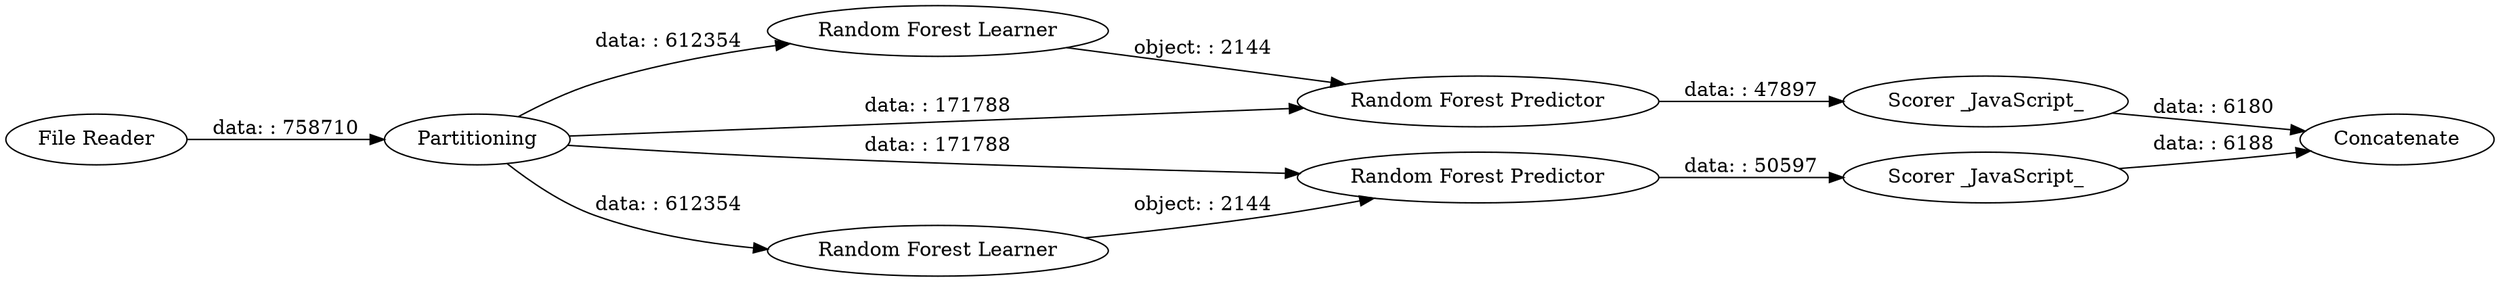 digraph {
	"1446052252682280442_2" [label="Random Forest Learner"]
	"1446052252682280442_3" [label="Random Forest Predictor"]
	"1446052252682280442_9" [label="Random Forest Predictor"]
	"1446052252682280442_1" [label="File Reader"]
	"1446052252682280442_4" [label=Partitioning]
	"1446052252682280442_11" [label=Concatenate]
	"1446052252682280442_6" [label="Random Forest Learner"]
	"1446052252682280442_8" [label="Scorer _JavaScript_"]
	"1446052252682280442_10" [label="Scorer _JavaScript_"]
	"1446052252682280442_1" -> "1446052252682280442_4" [label="data: : 758710"]
	"1446052252682280442_4" -> "1446052252682280442_3" [label="data: : 171788"]
	"1446052252682280442_8" -> "1446052252682280442_11" [label="data: : 6180"]
	"1446052252682280442_9" -> "1446052252682280442_10" [label="data: : 50597"]
	"1446052252682280442_4" -> "1446052252682280442_2" [label="data: : 612354"]
	"1446052252682280442_10" -> "1446052252682280442_11" [label="data: : 6188"]
	"1446052252682280442_3" -> "1446052252682280442_8" [label="data: : 47897"]
	"1446052252682280442_2" -> "1446052252682280442_3" [label="object: : 2144"]
	"1446052252682280442_6" -> "1446052252682280442_9" [label="object: : 2144"]
	"1446052252682280442_4" -> "1446052252682280442_6" [label="data: : 612354"]
	"1446052252682280442_4" -> "1446052252682280442_9" [label="data: : 171788"]
	rankdir=LR
}
